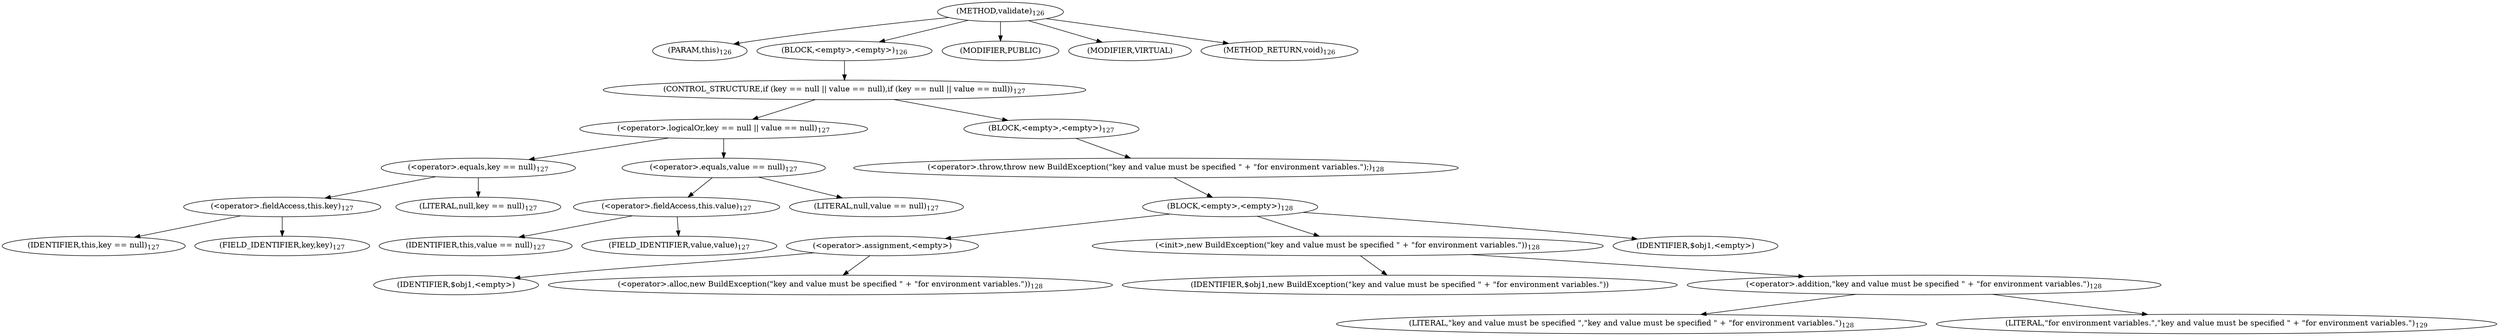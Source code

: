 digraph "validate" {  
"154" [label = <(METHOD,validate)<SUB>126</SUB>> ]
"155" [label = <(PARAM,this)<SUB>126</SUB>> ]
"156" [label = <(BLOCK,&lt;empty&gt;,&lt;empty&gt;)<SUB>126</SUB>> ]
"157" [label = <(CONTROL_STRUCTURE,if (key == null || value == null),if (key == null || value == null))<SUB>127</SUB>> ]
"158" [label = <(&lt;operator&gt;.logicalOr,key == null || value == null)<SUB>127</SUB>> ]
"159" [label = <(&lt;operator&gt;.equals,key == null)<SUB>127</SUB>> ]
"160" [label = <(&lt;operator&gt;.fieldAccess,this.key)<SUB>127</SUB>> ]
"161" [label = <(IDENTIFIER,this,key == null)<SUB>127</SUB>> ]
"162" [label = <(FIELD_IDENTIFIER,key,key)<SUB>127</SUB>> ]
"163" [label = <(LITERAL,null,key == null)<SUB>127</SUB>> ]
"164" [label = <(&lt;operator&gt;.equals,value == null)<SUB>127</SUB>> ]
"165" [label = <(&lt;operator&gt;.fieldAccess,this.value)<SUB>127</SUB>> ]
"166" [label = <(IDENTIFIER,this,value == null)<SUB>127</SUB>> ]
"167" [label = <(FIELD_IDENTIFIER,value,value)<SUB>127</SUB>> ]
"168" [label = <(LITERAL,null,value == null)<SUB>127</SUB>> ]
"169" [label = <(BLOCK,&lt;empty&gt;,&lt;empty&gt;)<SUB>127</SUB>> ]
"170" [label = <(&lt;operator&gt;.throw,throw new BuildException(&quot;key and value must be specified &quot; + &quot;for environment variables.&quot;);)<SUB>128</SUB>> ]
"171" [label = <(BLOCK,&lt;empty&gt;,&lt;empty&gt;)<SUB>128</SUB>> ]
"172" [label = <(&lt;operator&gt;.assignment,&lt;empty&gt;)> ]
"173" [label = <(IDENTIFIER,$obj1,&lt;empty&gt;)> ]
"174" [label = <(&lt;operator&gt;.alloc,new BuildException(&quot;key and value must be specified &quot; + &quot;for environment variables.&quot;))<SUB>128</SUB>> ]
"175" [label = <(&lt;init&gt;,new BuildException(&quot;key and value must be specified &quot; + &quot;for environment variables.&quot;))<SUB>128</SUB>> ]
"176" [label = <(IDENTIFIER,$obj1,new BuildException(&quot;key and value must be specified &quot; + &quot;for environment variables.&quot;))> ]
"177" [label = <(&lt;operator&gt;.addition,&quot;key and value must be specified &quot; + &quot;for environment variables.&quot;)<SUB>128</SUB>> ]
"178" [label = <(LITERAL,&quot;key and value must be specified &quot;,&quot;key and value must be specified &quot; + &quot;for environment variables.&quot;)<SUB>128</SUB>> ]
"179" [label = <(LITERAL,&quot;for environment variables.&quot;,&quot;key and value must be specified &quot; + &quot;for environment variables.&quot;)<SUB>129</SUB>> ]
"180" [label = <(IDENTIFIER,$obj1,&lt;empty&gt;)> ]
"181" [label = <(MODIFIER,PUBLIC)> ]
"182" [label = <(MODIFIER,VIRTUAL)> ]
"183" [label = <(METHOD_RETURN,void)<SUB>126</SUB>> ]
  "154" -> "155" 
  "154" -> "156" 
  "154" -> "181" 
  "154" -> "182" 
  "154" -> "183" 
  "156" -> "157" 
  "157" -> "158" 
  "157" -> "169" 
  "158" -> "159" 
  "158" -> "164" 
  "159" -> "160" 
  "159" -> "163" 
  "160" -> "161" 
  "160" -> "162" 
  "164" -> "165" 
  "164" -> "168" 
  "165" -> "166" 
  "165" -> "167" 
  "169" -> "170" 
  "170" -> "171" 
  "171" -> "172" 
  "171" -> "175" 
  "171" -> "180" 
  "172" -> "173" 
  "172" -> "174" 
  "175" -> "176" 
  "175" -> "177" 
  "177" -> "178" 
  "177" -> "179" 
}
